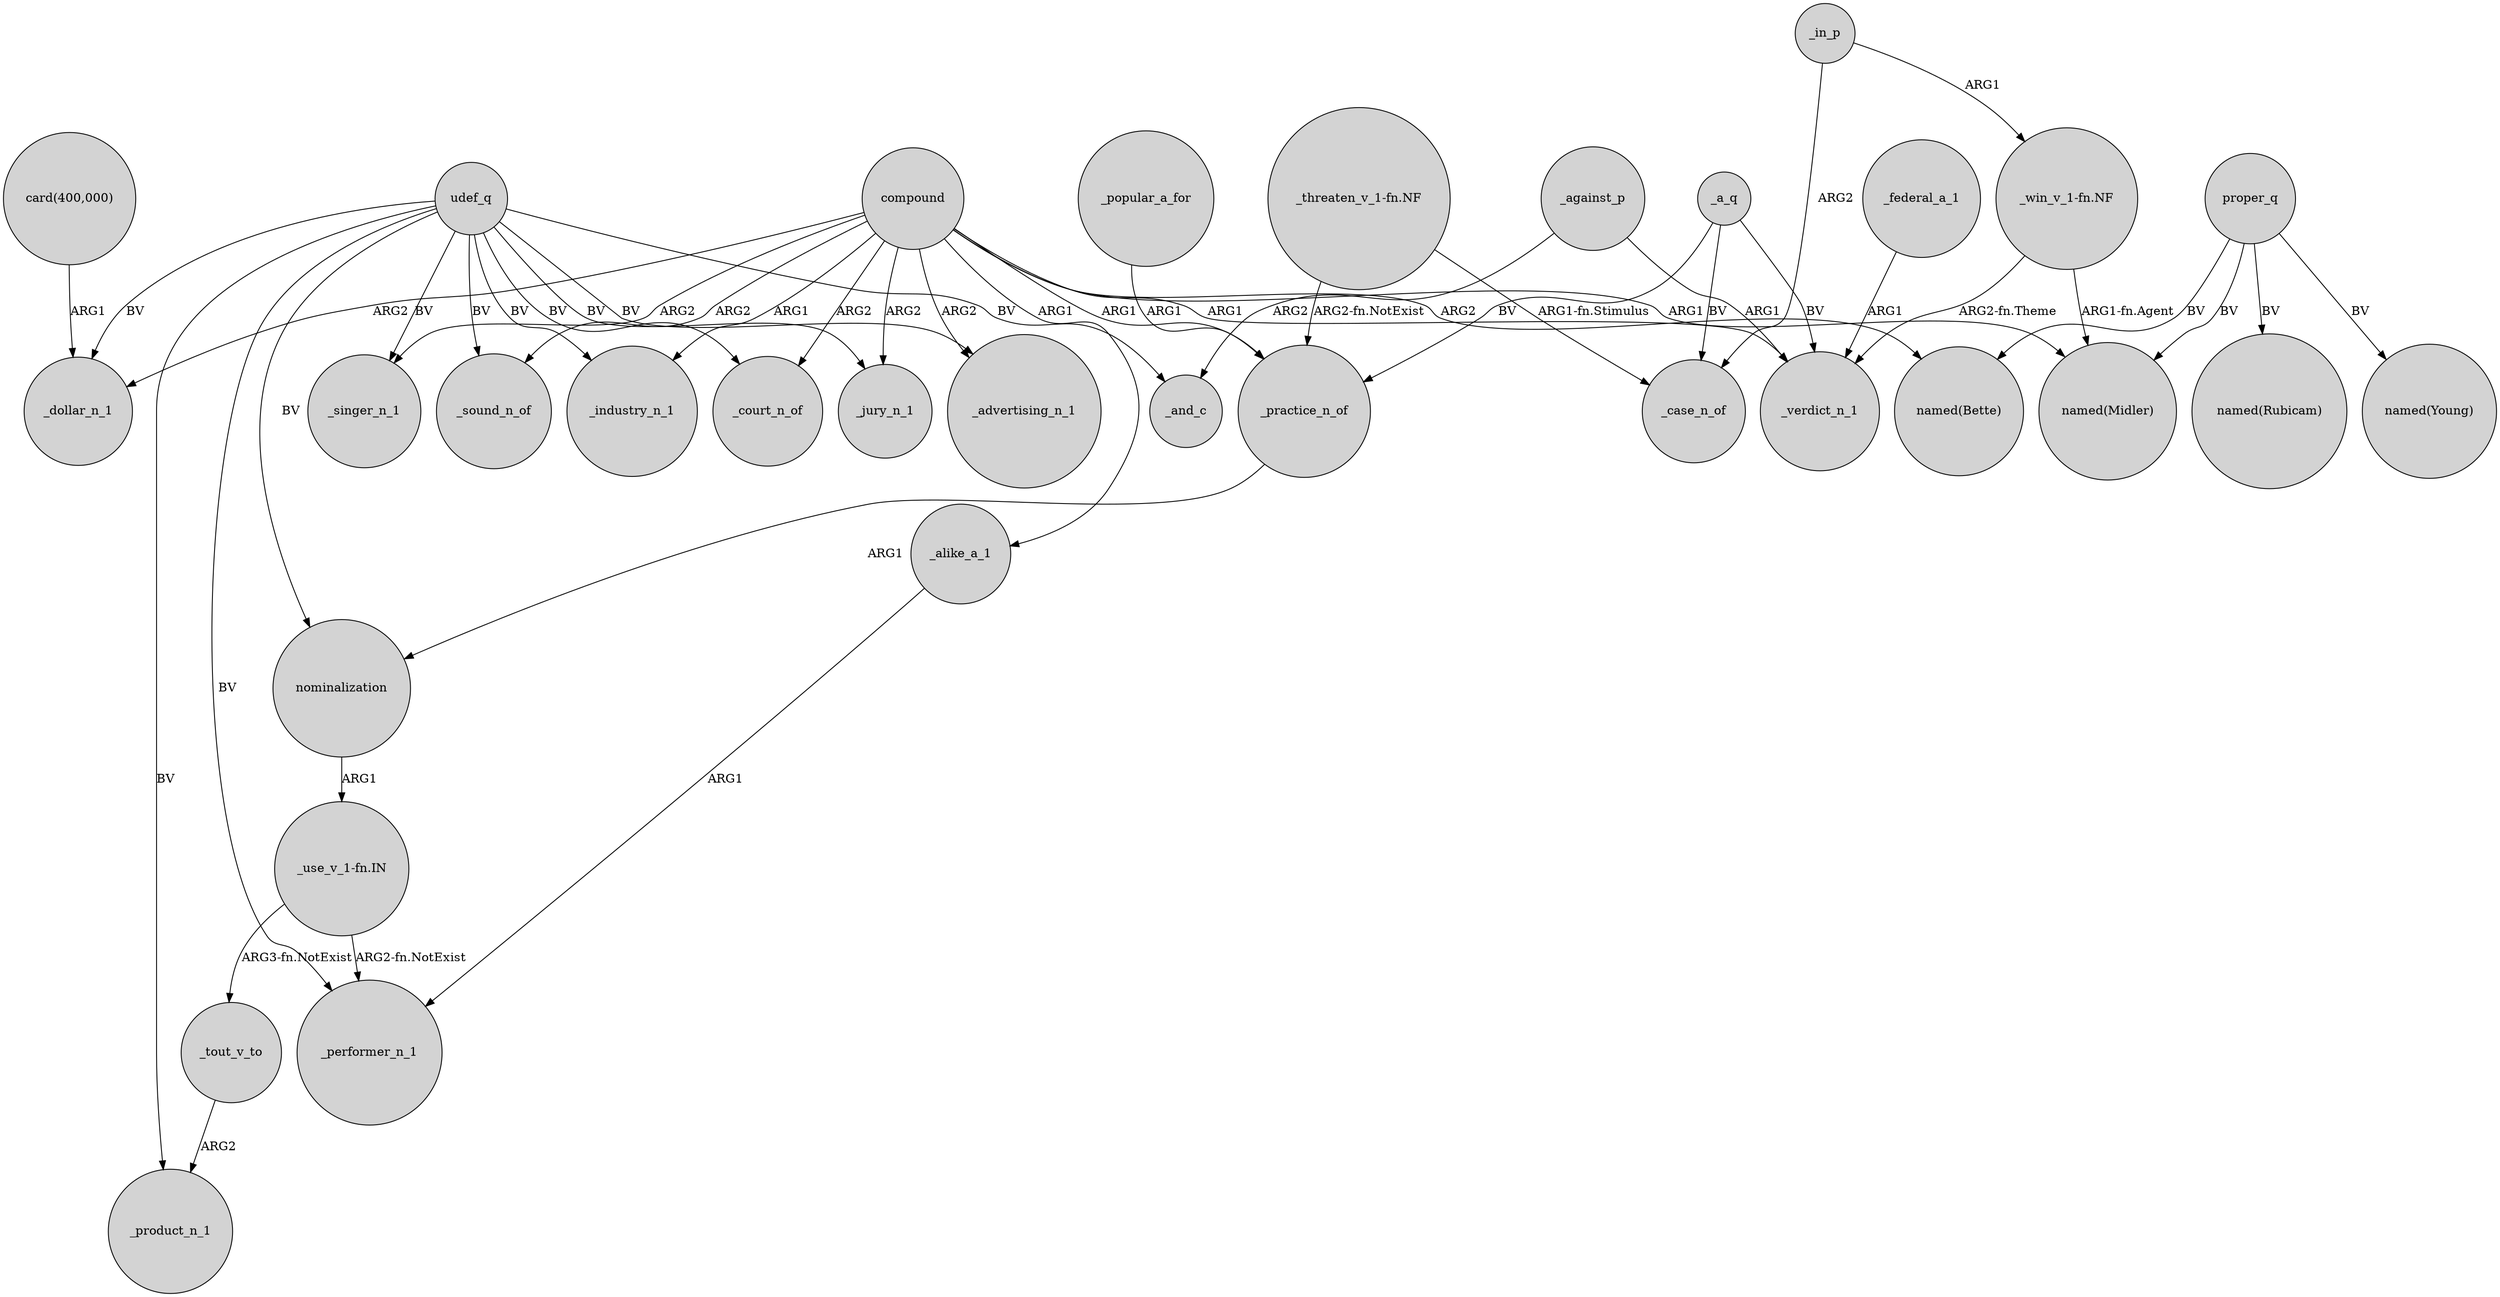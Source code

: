 digraph {
	node [shape=circle style=filled]
	_in_p -> "_win_v_1-fn.NF" [label=ARG1]
	"_win_v_1-fn.NF" -> _verdict_n_1 [label="ARG2-fn.Theme"]
	"_threaten_v_1-fn.NF" -> _practice_n_of [label="ARG2-fn.NotExist"]
	_a_q -> _case_n_of [label=BV]
	proper_q -> "named(Rubicam)" [label=BV]
	"_win_v_1-fn.NF" -> "named(Midler)" [label="ARG1-fn.Agent"]
	udef_q -> _court_n_of [label=BV]
	_federal_a_1 -> _verdict_n_1 [label=ARG1]
	_tout_v_to -> _product_n_1 [label=ARG2]
	compound -> _practice_n_of [label=ARG1]
	compound -> _industry_n_1 [label=ARG1]
	_a_q -> _practice_n_of [label=BV]
	_alike_a_1 -> _performer_n_1 [label=ARG1]
	proper_q -> "named(Midler)" [label=BV]
	"_use_v_1-fn.IN" -> _performer_n_1 [label="ARG2-fn.NotExist"]
	compound -> _singer_n_1 [label=ARG2]
	udef_q -> _advertising_n_1 [label=BV]
	"card(400,000)" -> _dollar_n_1 [label=ARG1]
	compound -> _verdict_n_1 [label=ARG1]
	"_use_v_1-fn.IN" -> _tout_v_to [label="ARG3-fn.NotExist"]
	_practice_n_of -> nominalization [label=ARG1]
	compound -> _jury_n_1 [label=ARG2]
	"_threaten_v_1-fn.NF" -> _case_n_of [label="ARG1-fn.Stimulus"]
	compound -> _court_n_of [label=ARG2]
	compound -> _advertising_n_1 [label=ARG2]
	compound -> _alike_a_1 [label=ARG1]
	compound -> "named(Midler)" [label=ARG1]
	compound -> _sound_n_of [label=ARG2]
	udef_q -> nominalization [label=BV]
	_popular_a_for -> _practice_n_of [label=ARG1]
	_against_p -> _verdict_n_1 [label=ARG1]
	proper_q -> "named(Bette)" [label=BV]
	compound -> "named(Bette)" [label=ARG2]
	udef_q -> _singer_n_1 [label=BV]
	_in_p -> _case_n_of [label=ARG2]
	udef_q -> _sound_n_of [label=BV]
	udef_q -> _performer_n_1 [label=BV]
	udef_q -> _product_n_1 [label=BV]
	_against_p -> _and_c [label=ARG2]
	proper_q -> "named(Young)" [label=BV]
	udef_q -> _jury_n_1 [label=BV]
	compound -> _dollar_n_1 [label=ARG2]
	udef_q -> _and_c [label=BV]
	udef_q -> _industry_n_1 [label=BV]
	udef_q -> _dollar_n_1 [label=BV]
	nominalization -> "_use_v_1-fn.IN" [label=ARG1]
	_a_q -> _verdict_n_1 [label=BV]
}
